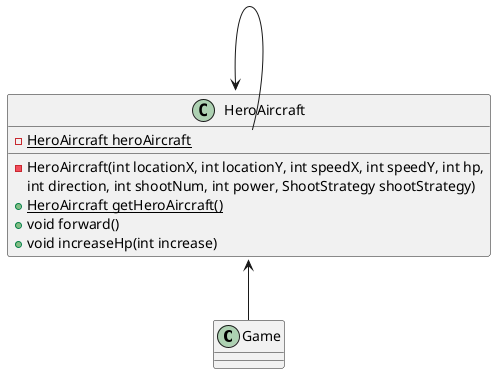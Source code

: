 @startuml
'https://plantuml.com/class-diagram

class Game

class HeroAircraft{
    - {static} HeroAircraft heroAircraft
    - HeroAircraft(int locationX, int locationY, int speedX, int speedY, int hp,
    int direction, int shootNum, int power, ShootStrategy shootStrategy)
    + {static}HeroAircraft getHeroAircraft()
    + void forward()
    + void increaseHp(int increase)
}

HeroAircraft <-- Game
HeroAircraft <-- HeroAircraft::heroAircraft


@enduml